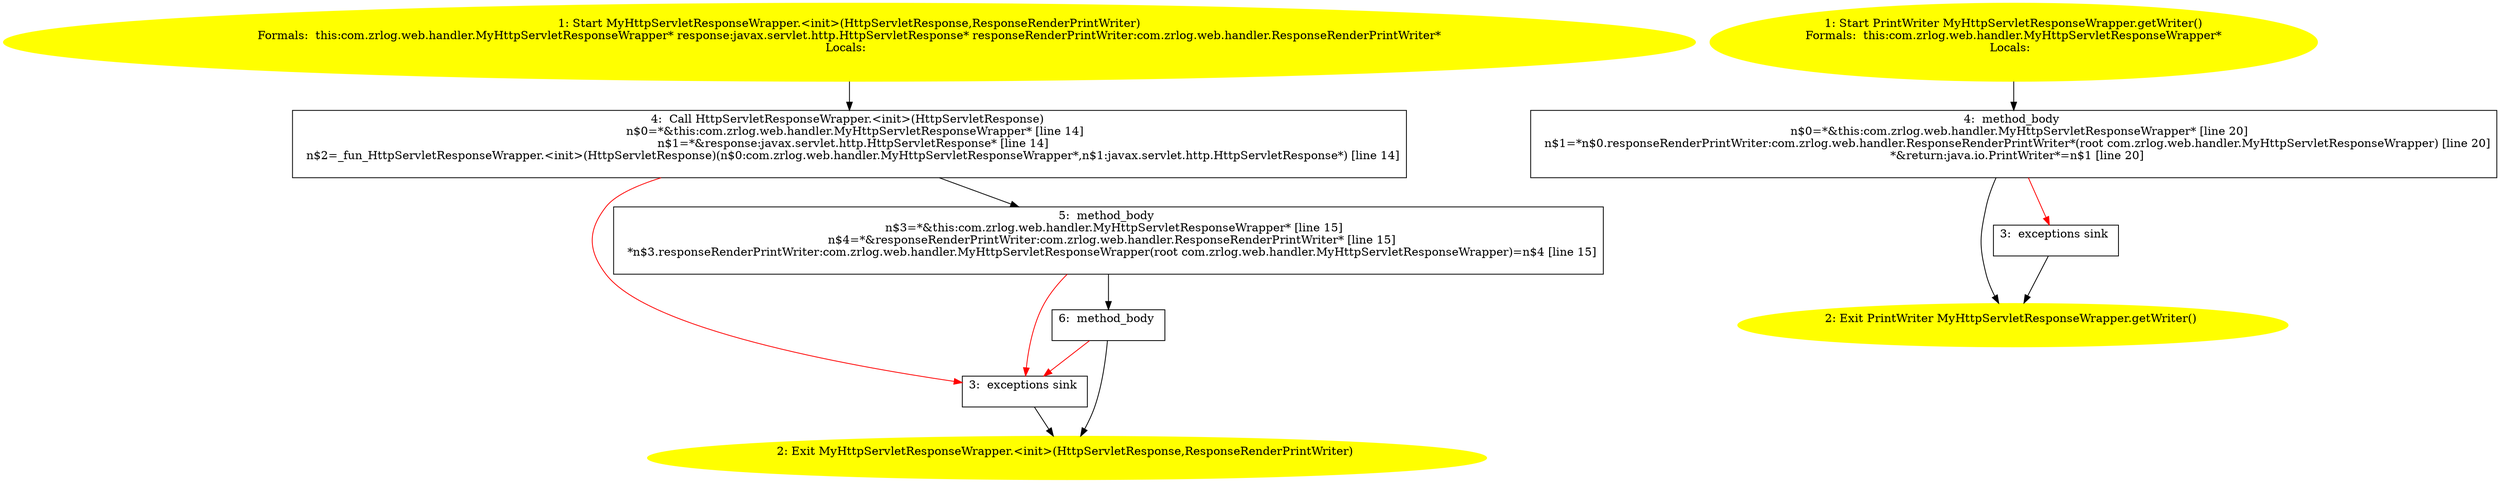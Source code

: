/* @generated */
digraph cfg {
"com.zrlog.web.handler.MyHttpServletResponseWrapper.<init>(javax.servlet.http.HttpServletResponse,com.3baa520c40b1820ce3afacd241521daa_1" [label="1: Start MyHttpServletResponseWrapper.<init>(HttpServletResponse,ResponseRenderPrintWriter)\nFormals:  this:com.zrlog.web.handler.MyHttpServletResponseWrapper* response:javax.servlet.http.HttpServletResponse* responseRenderPrintWriter:com.zrlog.web.handler.ResponseRenderPrintWriter*\nLocals:  \n  " color=yellow style=filled]
	

	 "com.zrlog.web.handler.MyHttpServletResponseWrapper.<init>(javax.servlet.http.HttpServletResponse,com.3baa520c40b1820ce3afacd241521daa_1" -> "com.zrlog.web.handler.MyHttpServletResponseWrapper.<init>(javax.servlet.http.HttpServletResponse,com.3baa520c40b1820ce3afacd241521daa_4" ;
"com.zrlog.web.handler.MyHttpServletResponseWrapper.<init>(javax.servlet.http.HttpServletResponse,com.3baa520c40b1820ce3afacd241521daa_2" [label="2: Exit MyHttpServletResponseWrapper.<init>(HttpServletResponse,ResponseRenderPrintWriter) \n  " color=yellow style=filled]
	

"com.zrlog.web.handler.MyHttpServletResponseWrapper.<init>(javax.servlet.http.HttpServletResponse,com.3baa520c40b1820ce3afacd241521daa_3" [label="3:  exceptions sink \n  " shape="box"]
	

	 "com.zrlog.web.handler.MyHttpServletResponseWrapper.<init>(javax.servlet.http.HttpServletResponse,com.3baa520c40b1820ce3afacd241521daa_3" -> "com.zrlog.web.handler.MyHttpServletResponseWrapper.<init>(javax.servlet.http.HttpServletResponse,com.3baa520c40b1820ce3afacd241521daa_2" ;
"com.zrlog.web.handler.MyHttpServletResponseWrapper.<init>(javax.servlet.http.HttpServletResponse,com.3baa520c40b1820ce3afacd241521daa_4" [label="4:  Call HttpServletResponseWrapper.<init>(HttpServletResponse) \n   n$0=*&this:com.zrlog.web.handler.MyHttpServletResponseWrapper* [line 14]\n  n$1=*&response:javax.servlet.http.HttpServletResponse* [line 14]\n  n$2=_fun_HttpServletResponseWrapper.<init>(HttpServletResponse)(n$0:com.zrlog.web.handler.MyHttpServletResponseWrapper*,n$1:javax.servlet.http.HttpServletResponse*) [line 14]\n " shape="box"]
	

	 "com.zrlog.web.handler.MyHttpServletResponseWrapper.<init>(javax.servlet.http.HttpServletResponse,com.3baa520c40b1820ce3afacd241521daa_4" -> "com.zrlog.web.handler.MyHttpServletResponseWrapper.<init>(javax.servlet.http.HttpServletResponse,com.3baa520c40b1820ce3afacd241521daa_5" ;
	 "com.zrlog.web.handler.MyHttpServletResponseWrapper.<init>(javax.servlet.http.HttpServletResponse,com.3baa520c40b1820ce3afacd241521daa_4" -> "com.zrlog.web.handler.MyHttpServletResponseWrapper.<init>(javax.servlet.http.HttpServletResponse,com.3baa520c40b1820ce3afacd241521daa_3" [color="red" ];
"com.zrlog.web.handler.MyHttpServletResponseWrapper.<init>(javax.servlet.http.HttpServletResponse,com.3baa520c40b1820ce3afacd241521daa_5" [label="5:  method_body \n   n$3=*&this:com.zrlog.web.handler.MyHttpServletResponseWrapper* [line 15]\n  n$4=*&responseRenderPrintWriter:com.zrlog.web.handler.ResponseRenderPrintWriter* [line 15]\n  *n$3.responseRenderPrintWriter:com.zrlog.web.handler.MyHttpServletResponseWrapper(root com.zrlog.web.handler.MyHttpServletResponseWrapper)=n$4 [line 15]\n " shape="box"]
	

	 "com.zrlog.web.handler.MyHttpServletResponseWrapper.<init>(javax.servlet.http.HttpServletResponse,com.3baa520c40b1820ce3afacd241521daa_5" -> "com.zrlog.web.handler.MyHttpServletResponseWrapper.<init>(javax.servlet.http.HttpServletResponse,com.3baa520c40b1820ce3afacd241521daa_6" ;
	 "com.zrlog.web.handler.MyHttpServletResponseWrapper.<init>(javax.servlet.http.HttpServletResponse,com.3baa520c40b1820ce3afacd241521daa_5" -> "com.zrlog.web.handler.MyHttpServletResponseWrapper.<init>(javax.servlet.http.HttpServletResponse,com.3baa520c40b1820ce3afacd241521daa_3" [color="red" ];
"com.zrlog.web.handler.MyHttpServletResponseWrapper.<init>(javax.servlet.http.HttpServletResponse,com.3baa520c40b1820ce3afacd241521daa_6" [label="6:  method_body \n  " shape="box"]
	

	 "com.zrlog.web.handler.MyHttpServletResponseWrapper.<init>(javax.servlet.http.HttpServletResponse,com.3baa520c40b1820ce3afacd241521daa_6" -> "com.zrlog.web.handler.MyHttpServletResponseWrapper.<init>(javax.servlet.http.HttpServletResponse,com.3baa520c40b1820ce3afacd241521daa_2" ;
	 "com.zrlog.web.handler.MyHttpServletResponseWrapper.<init>(javax.servlet.http.HttpServletResponse,com.3baa520c40b1820ce3afacd241521daa_6" -> "com.zrlog.web.handler.MyHttpServletResponseWrapper.<init>(javax.servlet.http.HttpServletResponse,com.3baa520c40b1820ce3afacd241521daa_3" [color="red" ];
"com.zrlog.web.handler.MyHttpServletResponseWrapper.getWriter():java.io.PrintWriter.36d954ff142d91e720a16173cc7e93fe_1" [label="1: Start PrintWriter MyHttpServletResponseWrapper.getWriter()\nFormals:  this:com.zrlog.web.handler.MyHttpServletResponseWrapper*\nLocals:  \n  " color=yellow style=filled]
	

	 "com.zrlog.web.handler.MyHttpServletResponseWrapper.getWriter():java.io.PrintWriter.36d954ff142d91e720a16173cc7e93fe_1" -> "com.zrlog.web.handler.MyHttpServletResponseWrapper.getWriter():java.io.PrintWriter.36d954ff142d91e720a16173cc7e93fe_4" ;
"com.zrlog.web.handler.MyHttpServletResponseWrapper.getWriter():java.io.PrintWriter.36d954ff142d91e720a16173cc7e93fe_2" [label="2: Exit PrintWriter MyHttpServletResponseWrapper.getWriter() \n  " color=yellow style=filled]
	

"com.zrlog.web.handler.MyHttpServletResponseWrapper.getWriter():java.io.PrintWriter.36d954ff142d91e720a16173cc7e93fe_3" [label="3:  exceptions sink \n  " shape="box"]
	

	 "com.zrlog.web.handler.MyHttpServletResponseWrapper.getWriter():java.io.PrintWriter.36d954ff142d91e720a16173cc7e93fe_3" -> "com.zrlog.web.handler.MyHttpServletResponseWrapper.getWriter():java.io.PrintWriter.36d954ff142d91e720a16173cc7e93fe_2" ;
"com.zrlog.web.handler.MyHttpServletResponseWrapper.getWriter():java.io.PrintWriter.36d954ff142d91e720a16173cc7e93fe_4" [label="4:  method_body \n   n$0=*&this:com.zrlog.web.handler.MyHttpServletResponseWrapper* [line 20]\n  n$1=*n$0.responseRenderPrintWriter:com.zrlog.web.handler.ResponseRenderPrintWriter*(root com.zrlog.web.handler.MyHttpServletResponseWrapper) [line 20]\n  *&return:java.io.PrintWriter*=n$1 [line 20]\n " shape="box"]
	

	 "com.zrlog.web.handler.MyHttpServletResponseWrapper.getWriter():java.io.PrintWriter.36d954ff142d91e720a16173cc7e93fe_4" -> "com.zrlog.web.handler.MyHttpServletResponseWrapper.getWriter():java.io.PrintWriter.36d954ff142d91e720a16173cc7e93fe_2" ;
	 "com.zrlog.web.handler.MyHttpServletResponseWrapper.getWriter():java.io.PrintWriter.36d954ff142d91e720a16173cc7e93fe_4" -> "com.zrlog.web.handler.MyHttpServletResponseWrapper.getWriter():java.io.PrintWriter.36d954ff142d91e720a16173cc7e93fe_3" [color="red" ];
}
